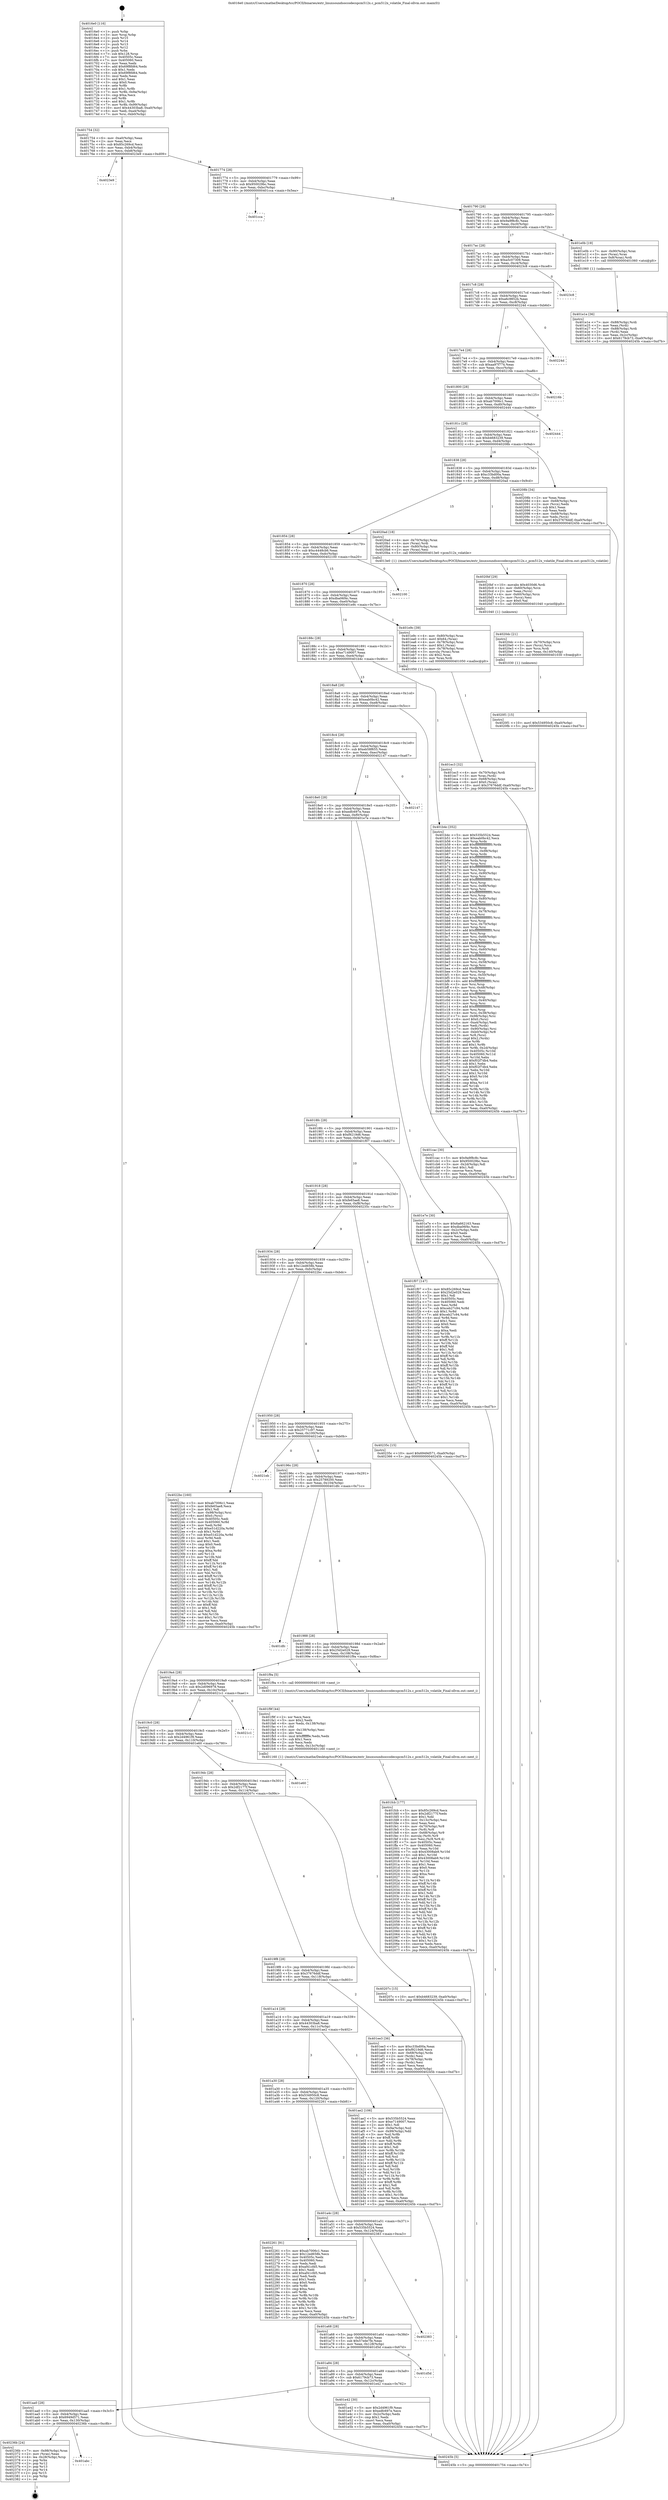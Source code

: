 digraph "0x4016e0" {
  label = "0x4016e0 (/mnt/c/Users/mathe/Desktop/tcc/POCII/binaries/extr_linuxsoundsoccodecspcm512x.c_pcm512x_volatile_Final-ollvm.out::main(0))"
  labelloc = "t"
  node[shape=record]

  Entry [label="",width=0.3,height=0.3,shape=circle,fillcolor=black,style=filled]
  "0x401754" [label="{
     0x401754 [32]\l
     | [instrs]\l
     &nbsp;&nbsp;0x401754 \<+6\>: mov -0xa0(%rbp),%eax\l
     &nbsp;&nbsp;0x40175a \<+2\>: mov %eax,%ecx\l
     &nbsp;&nbsp;0x40175c \<+6\>: sub $0x85c269cd,%ecx\l
     &nbsp;&nbsp;0x401762 \<+6\>: mov %eax,-0xb4(%rbp)\l
     &nbsp;&nbsp;0x401768 \<+6\>: mov %ecx,-0xb8(%rbp)\l
     &nbsp;&nbsp;0x40176e \<+6\>: je 00000000004023e9 \<main+0xd09\>\l
  }"]
  "0x4023e9" [label="{
     0x4023e9\l
  }", style=dashed]
  "0x401774" [label="{
     0x401774 [28]\l
     | [instrs]\l
     &nbsp;&nbsp;0x401774 \<+5\>: jmp 0000000000401779 \<main+0x99\>\l
     &nbsp;&nbsp;0x401779 \<+6\>: mov -0xb4(%rbp),%eax\l
     &nbsp;&nbsp;0x40177f \<+5\>: sub $0x950029bc,%eax\l
     &nbsp;&nbsp;0x401784 \<+6\>: mov %eax,-0xbc(%rbp)\l
     &nbsp;&nbsp;0x40178a \<+6\>: je 0000000000401cca \<main+0x5ea\>\l
  }"]
  Exit [label="",width=0.3,height=0.3,shape=circle,fillcolor=black,style=filled,peripheries=2]
  "0x401cca" [label="{
     0x401cca\l
  }", style=dashed]
  "0x401790" [label="{
     0x401790 [28]\l
     | [instrs]\l
     &nbsp;&nbsp;0x401790 \<+5\>: jmp 0000000000401795 \<main+0xb5\>\l
     &nbsp;&nbsp;0x401795 \<+6\>: mov -0xb4(%rbp),%eax\l
     &nbsp;&nbsp;0x40179b \<+5\>: sub $0x9a9f8c8c,%eax\l
     &nbsp;&nbsp;0x4017a0 \<+6\>: mov %eax,-0xc0(%rbp)\l
     &nbsp;&nbsp;0x4017a6 \<+6\>: je 0000000000401e0b \<main+0x72b\>\l
  }"]
  "0x401abc" [label="{
     0x401abc\l
  }", style=dashed]
  "0x401e0b" [label="{
     0x401e0b [19]\l
     | [instrs]\l
     &nbsp;&nbsp;0x401e0b \<+7\>: mov -0x90(%rbp),%rax\l
     &nbsp;&nbsp;0x401e12 \<+3\>: mov (%rax),%rax\l
     &nbsp;&nbsp;0x401e15 \<+4\>: mov 0x8(%rax),%rdi\l
     &nbsp;&nbsp;0x401e19 \<+5\>: call 0000000000401060 \<atoi@plt\>\l
     | [calls]\l
     &nbsp;&nbsp;0x401060 \{1\} (unknown)\l
  }"]
  "0x4017ac" [label="{
     0x4017ac [28]\l
     | [instrs]\l
     &nbsp;&nbsp;0x4017ac \<+5\>: jmp 00000000004017b1 \<main+0xd1\>\l
     &nbsp;&nbsp;0x4017b1 \<+6\>: mov -0xb4(%rbp),%eax\l
     &nbsp;&nbsp;0x4017b7 \<+5\>: sub $0xa5c07309,%eax\l
     &nbsp;&nbsp;0x4017bc \<+6\>: mov %eax,-0xc4(%rbp)\l
     &nbsp;&nbsp;0x4017c2 \<+6\>: je 00000000004023c8 \<main+0xce8\>\l
  }"]
  "0x40236b" [label="{
     0x40236b [24]\l
     | [instrs]\l
     &nbsp;&nbsp;0x40236b \<+7\>: mov -0x98(%rbp),%rax\l
     &nbsp;&nbsp;0x402372 \<+2\>: mov (%rax),%eax\l
     &nbsp;&nbsp;0x402374 \<+4\>: lea -0x28(%rbp),%rsp\l
     &nbsp;&nbsp;0x402378 \<+1\>: pop %rbx\l
     &nbsp;&nbsp;0x402379 \<+2\>: pop %r12\l
     &nbsp;&nbsp;0x40237b \<+2\>: pop %r13\l
     &nbsp;&nbsp;0x40237d \<+2\>: pop %r14\l
     &nbsp;&nbsp;0x40237f \<+2\>: pop %r15\l
     &nbsp;&nbsp;0x402381 \<+1\>: pop %rbp\l
     &nbsp;&nbsp;0x402382 \<+1\>: ret\l
  }"]
  "0x4023c8" [label="{
     0x4023c8\l
  }", style=dashed]
  "0x4017c8" [label="{
     0x4017c8 [28]\l
     | [instrs]\l
     &nbsp;&nbsp;0x4017c8 \<+5\>: jmp 00000000004017cd \<main+0xed\>\l
     &nbsp;&nbsp;0x4017cd \<+6\>: mov -0xb4(%rbp),%eax\l
     &nbsp;&nbsp;0x4017d3 \<+5\>: sub $0xa6c9852b,%eax\l
     &nbsp;&nbsp;0x4017d8 \<+6\>: mov %eax,-0xc8(%rbp)\l
     &nbsp;&nbsp;0x4017de \<+6\>: je 000000000040224d \<main+0xb6d\>\l
  }"]
  "0x4020f1" [label="{
     0x4020f1 [15]\l
     | [instrs]\l
     &nbsp;&nbsp;0x4020f1 \<+10\>: movl $0x534950c8,-0xa0(%rbp)\l
     &nbsp;&nbsp;0x4020fb \<+5\>: jmp 000000000040245b \<main+0xd7b\>\l
  }"]
  "0x40224d" [label="{
     0x40224d\l
  }", style=dashed]
  "0x4017e4" [label="{
     0x4017e4 [28]\l
     | [instrs]\l
     &nbsp;&nbsp;0x4017e4 \<+5\>: jmp 00000000004017e9 \<main+0x109\>\l
     &nbsp;&nbsp;0x4017e9 \<+6\>: mov -0xb4(%rbp),%eax\l
     &nbsp;&nbsp;0x4017ef \<+5\>: sub $0xaa97f774,%eax\l
     &nbsp;&nbsp;0x4017f4 \<+6\>: mov %eax,-0xcc(%rbp)\l
     &nbsp;&nbsp;0x4017fa \<+6\>: je 000000000040216b \<main+0xa8b\>\l
  }"]
  "0x4020dc" [label="{
     0x4020dc [21]\l
     | [instrs]\l
     &nbsp;&nbsp;0x4020dc \<+4\>: mov -0x70(%rbp),%rcx\l
     &nbsp;&nbsp;0x4020e0 \<+3\>: mov (%rcx),%rcx\l
     &nbsp;&nbsp;0x4020e3 \<+3\>: mov %rcx,%rdi\l
     &nbsp;&nbsp;0x4020e6 \<+6\>: mov %eax,-0x140(%rbp)\l
     &nbsp;&nbsp;0x4020ec \<+5\>: call 0000000000401030 \<free@plt\>\l
     | [calls]\l
     &nbsp;&nbsp;0x401030 \{1\} (unknown)\l
  }"]
  "0x40216b" [label="{
     0x40216b\l
  }", style=dashed]
  "0x401800" [label="{
     0x401800 [28]\l
     | [instrs]\l
     &nbsp;&nbsp;0x401800 \<+5\>: jmp 0000000000401805 \<main+0x125\>\l
     &nbsp;&nbsp;0x401805 \<+6\>: mov -0xb4(%rbp),%eax\l
     &nbsp;&nbsp;0x40180b \<+5\>: sub $0xab7006c1,%eax\l
     &nbsp;&nbsp;0x401810 \<+6\>: mov %eax,-0xd0(%rbp)\l
     &nbsp;&nbsp;0x401816 \<+6\>: je 0000000000402444 \<main+0xd64\>\l
  }"]
  "0x4020bf" [label="{
     0x4020bf [29]\l
     | [instrs]\l
     &nbsp;&nbsp;0x4020bf \<+10\>: movabs $0x4030d6,%rdi\l
     &nbsp;&nbsp;0x4020c9 \<+4\>: mov -0x60(%rbp),%rcx\l
     &nbsp;&nbsp;0x4020cd \<+2\>: mov %eax,(%rcx)\l
     &nbsp;&nbsp;0x4020cf \<+4\>: mov -0x60(%rbp),%rcx\l
     &nbsp;&nbsp;0x4020d3 \<+2\>: mov (%rcx),%esi\l
     &nbsp;&nbsp;0x4020d5 \<+2\>: mov $0x0,%al\l
     &nbsp;&nbsp;0x4020d7 \<+5\>: call 0000000000401040 \<printf@plt\>\l
     | [calls]\l
     &nbsp;&nbsp;0x401040 \{1\} (unknown)\l
  }"]
  "0x402444" [label="{
     0x402444\l
  }", style=dashed]
  "0x40181c" [label="{
     0x40181c [28]\l
     | [instrs]\l
     &nbsp;&nbsp;0x40181c \<+5\>: jmp 0000000000401821 \<main+0x141\>\l
     &nbsp;&nbsp;0x401821 \<+6\>: mov -0xb4(%rbp),%eax\l
     &nbsp;&nbsp;0x401827 \<+5\>: sub $0xb4683239,%eax\l
     &nbsp;&nbsp;0x40182c \<+6\>: mov %eax,-0xd4(%rbp)\l
     &nbsp;&nbsp;0x401832 \<+6\>: je 000000000040208b \<main+0x9ab\>\l
  }"]
  "0x401fcb" [label="{
     0x401fcb [177]\l
     | [instrs]\l
     &nbsp;&nbsp;0x401fcb \<+5\>: mov $0x85c269cd,%ecx\l
     &nbsp;&nbsp;0x401fd0 \<+5\>: mov $0x2df2177f,%edx\l
     &nbsp;&nbsp;0x401fd5 \<+3\>: mov $0x1,%dil\l
     &nbsp;&nbsp;0x401fd8 \<+6\>: mov -0x13c(%rbp),%esi\l
     &nbsp;&nbsp;0x401fde \<+3\>: imul %eax,%esi\l
     &nbsp;&nbsp;0x401fe1 \<+4\>: mov -0x70(%rbp),%r8\l
     &nbsp;&nbsp;0x401fe5 \<+3\>: mov (%r8),%r8\l
     &nbsp;&nbsp;0x401fe8 \<+4\>: mov -0x68(%rbp),%r9\l
     &nbsp;&nbsp;0x401fec \<+3\>: movslq (%r9),%r9\l
     &nbsp;&nbsp;0x401fef \<+4\>: mov %esi,(%r8,%r9,4)\l
     &nbsp;&nbsp;0x401ff3 \<+7\>: mov 0x40505c,%eax\l
     &nbsp;&nbsp;0x401ffa \<+7\>: mov 0x405060,%esi\l
     &nbsp;&nbsp;0x402001 \<+3\>: mov %eax,%r10d\l
     &nbsp;&nbsp;0x402004 \<+7\>: sub $0x43008ab9,%r10d\l
     &nbsp;&nbsp;0x40200b \<+4\>: sub $0x1,%r10d\l
     &nbsp;&nbsp;0x40200f \<+7\>: add $0x43008ab9,%r10d\l
     &nbsp;&nbsp;0x402016 \<+4\>: imul %r10d,%eax\l
     &nbsp;&nbsp;0x40201a \<+3\>: and $0x1,%eax\l
     &nbsp;&nbsp;0x40201d \<+3\>: cmp $0x0,%eax\l
     &nbsp;&nbsp;0x402020 \<+4\>: sete %r11b\l
     &nbsp;&nbsp;0x402024 \<+3\>: cmp $0xa,%esi\l
     &nbsp;&nbsp;0x402027 \<+3\>: setl %bl\l
     &nbsp;&nbsp;0x40202a \<+3\>: mov %r11b,%r14b\l
     &nbsp;&nbsp;0x40202d \<+4\>: xor $0xff,%r14b\l
     &nbsp;&nbsp;0x402031 \<+3\>: mov %bl,%r15b\l
     &nbsp;&nbsp;0x402034 \<+4\>: xor $0xff,%r15b\l
     &nbsp;&nbsp;0x402038 \<+4\>: xor $0x1,%dil\l
     &nbsp;&nbsp;0x40203c \<+3\>: mov %r14b,%r12b\l
     &nbsp;&nbsp;0x40203f \<+4\>: and $0xff,%r12b\l
     &nbsp;&nbsp;0x402043 \<+3\>: and %dil,%r11b\l
     &nbsp;&nbsp;0x402046 \<+3\>: mov %r15b,%r13b\l
     &nbsp;&nbsp;0x402049 \<+4\>: and $0xff,%r13b\l
     &nbsp;&nbsp;0x40204d \<+3\>: and %dil,%bl\l
     &nbsp;&nbsp;0x402050 \<+3\>: or %r11b,%r12b\l
     &nbsp;&nbsp;0x402053 \<+3\>: or %bl,%r13b\l
     &nbsp;&nbsp;0x402056 \<+3\>: xor %r13b,%r12b\l
     &nbsp;&nbsp;0x402059 \<+3\>: or %r15b,%r14b\l
     &nbsp;&nbsp;0x40205c \<+4\>: xor $0xff,%r14b\l
     &nbsp;&nbsp;0x402060 \<+4\>: or $0x1,%dil\l
     &nbsp;&nbsp;0x402064 \<+3\>: and %dil,%r14b\l
     &nbsp;&nbsp;0x402067 \<+3\>: or %r14b,%r12b\l
     &nbsp;&nbsp;0x40206a \<+4\>: test $0x1,%r12b\l
     &nbsp;&nbsp;0x40206e \<+3\>: cmovne %edx,%ecx\l
     &nbsp;&nbsp;0x402071 \<+6\>: mov %ecx,-0xa0(%rbp)\l
     &nbsp;&nbsp;0x402077 \<+5\>: jmp 000000000040245b \<main+0xd7b\>\l
  }"]
  "0x40208b" [label="{
     0x40208b [34]\l
     | [instrs]\l
     &nbsp;&nbsp;0x40208b \<+2\>: xor %eax,%eax\l
     &nbsp;&nbsp;0x40208d \<+4\>: mov -0x68(%rbp),%rcx\l
     &nbsp;&nbsp;0x402091 \<+2\>: mov (%rcx),%edx\l
     &nbsp;&nbsp;0x402093 \<+3\>: sub $0x1,%eax\l
     &nbsp;&nbsp;0x402096 \<+2\>: sub %eax,%edx\l
     &nbsp;&nbsp;0x402098 \<+4\>: mov -0x68(%rbp),%rcx\l
     &nbsp;&nbsp;0x40209c \<+2\>: mov %edx,(%rcx)\l
     &nbsp;&nbsp;0x40209e \<+10\>: movl $0x37676ddf,-0xa0(%rbp)\l
     &nbsp;&nbsp;0x4020a8 \<+5\>: jmp 000000000040245b \<main+0xd7b\>\l
  }"]
  "0x401838" [label="{
     0x401838 [28]\l
     | [instrs]\l
     &nbsp;&nbsp;0x401838 \<+5\>: jmp 000000000040183d \<main+0x15d\>\l
     &nbsp;&nbsp;0x40183d \<+6\>: mov -0xb4(%rbp),%eax\l
     &nbsp;&nbsp;0x401843 \<+5\>: sub $0xc33bd00a,%eax\l
     &nbsp;&nbsp;0x401848 \<+6\>: mov %eax,-0xd8(%rbp)\l
     &nbsp;&nbsp;0x40184e \<+6\>: je 00000000004020ad \<main+0x9cd\>\l
  }"]
  "0x401f9f" [label="{
     0x401f9f [44]\l
     | [instrs]\l
     &nbsp;&nbsp;0x401f9f \<+2\>: xor %ecx,%ecx\l
     &nbsp;&nbsp;0x401fa1 \<+5\>: mov $0x2,%edx\l
     &nbsp;&nbsp;0x401fa6 \<+6\>: mov %edx,-0x138(%rbp)\l
     &nbsp;&nbsp;0x401fac \<+1\>: cltd\l
     &nbsp;&nbsp;0x401fad \<+6\>: mov -0x138(%rbp),%esi\l
     &nbsp;&nbsp;0x401fb3 \<+2\>: idiv %esi\l
     &nbsp;&nbsp;0x401fb5 \<+6\>: imul $0xfffffffe,%edx,%edx\l
     &nbsp;&nbsp;0x401fbb \<+3\>: sub $0x1,%ecx\l
     &nbsp;&nbsp;0x401fbe \<+2\>: sub %ecx,%edx\l
     &nbsp;&nbsp;0x401fc0 \<+6\>: mov %edx,-0x13c(%rbp)\l
     &nbsp;&nbsp;0x401fc6 \<+5\>: call 0000000000401160 \<next_i\>\l
     | [calls]\l
     &nbsp;&nbsp;0x401160 \{1\} (/mnt/c/Users/mathe/Desktop/tcc/POCII/binaries/extr_linuxsoundsoccodecspcm512x.c_pcm512x_volatile_Final-ollvm.out::next_i)\l
  }"]
  "0x4020ad" [label="{
     0x4020ad [18]\l
     | [instrs]\l
     &nbsp;&nbsp;0x4020ad \<+4\>: mov -0x70(%rbp),%rax\l
     &nbsp;&nbsp;0x4020b1 \<+3\>: mov (%rax),%rdi\l
     &nbsp;&nbsp;0x4020b4 \<+4\>: mov -0x80(%rbp),%rax\l
     &nbsp;&nbsp;0x4020b8 \<+2\>: mov (%rax),%esi\l
     &nbsp;&nbsp;0x4020ba \<+5\>: call 00000000004013e0 \<pcm512x_volatile\>\l
     | [calls]\l
     &nbsp;&nbsp;0x4013e0 \{1\} (/mnt/c/Users/mathe/Desktop/tcc/POCII/binaries/extr_linuxsoundsoccodecspcm512x.c_pcm512x_volatile_Final-ollvm.out::pcm512x_volatile)\l
  }"]
  "0x401854" [label="{
     0x401854 [28]\l
     | [instrs]\l
     &nbsp;&nbsp;0x401854 \<+5\>: jmp 0000000000401859 \<main+0x179\>\l
     &nbsp;&nbsp;0x401859 \<+6\>: mov -0xb4(%rbp),%eax\l
     &nbsp;&nbsp;0x40185f \<+5\>: sub $0xc4448cb6,%eax\l
     &nbsp;&nbsp;0x401864 \<+6\>: mov %eax,-0xdc(%rbp)\l
     &nbsp;&nbsp;0x40186a \<+6\>: je 0000000000402100 \<main+0xa20\>\l
  }"]
  "0x401ec3" [label="{
     0x401ec3 [32]\l
     | [instrs]\l
     &nbsp;&nbsp;0x401ec3 \<+4\>: mov -0x70(%rbp),%rdi\l
     &nbsp;&nbsp;0x401ec7 \<+3\>: mov %rax,(%rdi)\l
     &nbsp;&nbsp;0x401eca \<+4\>: mov -0x68(%rbp),%rax\l
     &nbsp;&nbsp;0x401ece \<+6\>: movl $0x0,(%rax)\l
     &nbsp;&nbsp;0x401ed4 \<+10\>: movl $0x37676ddf,-0xa0(%rbp)\l
     &nbsp;&nbsp;0x401ede \<+5\>: jmp 000000000040245b \<main+0xd7b\>\l
  }"]
  "0x402100" [label="{
     0x402100\l
  }", style=dashed]
  "0x401870" [label="{
     0x401870 [28]\l
     | [instrs]\l
     &nbsp;&nbsp;0x401870 \<+5\>: jmp 0000000000401875 \<main+0x195\>\l
     &nbsp;&nbsp;0x401875 \<+6\>: mov -0xb4(%rbp),%eax\l
     &nbsp;&nbsp;0x40187b \<+5\>: sub $0xdba06f4c,%eax\l
     &nbsp;&nbsp;0x401880 \<+6\>: mov %eax,-0xe0(%rbp)\l
     &nbsp;&nbsp;0x401886 \<+6\>: je 0000000000401e9c \<main+0x7bc\>\l
  }"]
  "0x401aa0" [label="{
     0x401aa0 [28]\l
     | [instrs]\l
     &nbsp;&nbsp;0x401aa0 \<+5\>: jmp 0000000000401aa5 \<main+0x3c5\>\l
     &nbsp;&nbsp;0x401aa5 \<+6\>: mov -0xb4(%rbp),%eax\l
     &nbsp;&nbsp;0x401aab \<+5\>: sub $0x6949d571,%eax\l
     &nbsp;&nbsp;0x401ab0 \<+6\>: mov %eax,-0x130(%rbp)\l
     &nbsp;&nbsp;0x401ab6 \<+6\>: je 000000000040236b \<main+0xc8b\>\l
  }"]
  "0x401e9c" [label="{
     0x401e9c [39]\l
     | [instrs]\l
     &nbsp;&nbsp;0x401e9c \<+4\>: mov -0x80(%rbp),%rax\l
     &nbsp;&nbsp;0x401ea0 \<+6\>: movl $0x64,(%rax)\l
     &nbsp;&nbsp;0x401ea6 \<+4\>: mov -0x78(%rbp),%rax\l
     &nbsp;&nbsp;0x401eaa \<+6\>: movl $0x1,(%rax)\l
     &nbsp;&nbsp;0x401eb0 \<+4\>: mov -0x78(%rbp),%rax\l
     &nbsp;&nbsp;0x401eb4 \<+3\>: movslq (%rax),%rax\l
     &nbsp;&nbsp;0x401eb7 \<+4\>: shl $0x2,%rax\l
     &nbsp;&nbsp;0x401ebb \<+3\>: mov %rax,%rdi\l
     &nbsp;&nbsp;0x401ebe \<+5\>: call 0000000000401050 \<malloc@plt\>\l
     | [calls]\l
     &nbsp;&nbsp;0x401050 \{1\} (unknown)\l
  }"]
  "0x40188c" [label="{
     0x40188c [28]\l
     | [instrs]\l
     &nbsp;&nbsp;0x40188c \<+5\>: jmp 0000000000401891 \<main+0x1b1\>\l
     &nbsp;&nbsp;0x401891 \<+6\>: mov -0xb4(%rbp),%eax\l
     &nbsp;&nbsp;0x401897 \<+5\>: sub $0xe7149007,%eax\l
     &nbsp;&nbsp;0x40189c \<+6\>: mov %eax,-0xe4(%rbp)\l
     &nbsp;&nbsp;0x4018a2 \<+6\>: je 0000000000401b4c \<main+0x46c\>\l
  }"]
  "0x401e42" [label="{
     0x401e42 [30]\l
     | [instrs]\l
     &nbsp;&nbsp;0x401e42 \<+5\>: mov $0x2d4961f9,%eax\l
     &nbsp;&nbsp;0x401e47 \<+5\>: mov $0xedfc697e,%ecx\l
     &nbsp;&nbsp;0x401e4c \<+3\>: mov -0x2c(%rbp),%edx\l
     &nbsp;&nbsp;0x401e4f \<+3\>: cmp $0x1,%edx\l
     &nbsp;&nbsp;0x401e52 \<+3\>: cmovl %ecx,%eax\l
     &nbsp;&nbsp;0x401e55 \<+6\>: mov %eax,-0xa0(%rbp)\l
     &nbsp;&nbsp;0x401e5b \<+5\>: jmp 000000000040245b \<main+0xd7b\>\l
  }"]
  "0x401b4c" [label="{
     0x401b4c [352]\l
     | [instrs]\l
     &nbsp;&nbsp;0x401b4c \<+5\>: mov $0x535b5524,%eax\l
     &nbsp;&nbsp;0x401b51 \<+5\>: mov $0xeab0bc42,%ecx\l
     &nbsp;&nbsp;0x401b56 \<+3\>: mov %rsp,%rdx\l
     &nbsp;&nbsp;0x401b59 \<+4\>: add $0xfffffffffffffff0,%rdx\l
     &nbsp;&nbsp;0x401b5d \<+3\>: mov %rdx,%rsp\l
     &nbsp;&nbsp;0x401b60 \<+7\>: mov %rdx,-0x98(%rbp)\l
     &nbsp;&nbsp;0x401b67 \<+3\>: mov %rsp,%rdx\l
     &nbsp;&nbsp;0x401b6a \<+4\>: add $0xfffffffffffffff0,%rdx\l
     &nbsp;&nbsp;0x401b6e \<+3\>: mov %rdx,%rsp\l
     &nbsp;&nbsp;0x401b71 \<+3\>: mov %rsp,%rsi\l
     &nbsp;&nbsp;0x401b74 \<+4\>: add $0xfffffffffffffff0,%rsi\l
     &nbsp;&nbsp;0x401b78 \<+3\>: mov %rsi,%rsp\l
     &nbsp;&nbsp;0x401b7b \<+7\>: mov %rsi,-0x90(%rbp)\l
     &nbsp;&nbsp;0x401b82 \<+3\>: mov %rsp,%rsi\l
     &nbsp;&nbsp;0x401b85 \<+4\>: add $0xfffffffffffffff0,%rsi\l
     &nbsp;&nbsp;0x401b89 \<+3\>: mov %rsi,%rsp\l
     &nbsp;&nbsp;0x401b8c \<+7\>: mov %rsi,-0x88(%rbp)\l
     &nbsp;&nbsp;0x401b93 \<+3\>: mov %rsp,%rsi\l
     &nbsp;&nbsp;0x401b96 \<+4\>: add $0xfffffffffffffff0,%rsi\l
     &nbsp;&nbsp;0x401b9a \<+3\>: mov %rsi,%rsp\l
     &nbsp;&nbsp;0x401b9d \<+4\>: mov %rsi,-0x80(%rbp)\l
     &nbsp;&nbsp;0x401ba1 \<+3\>: mov %rsp,%rsi\l
     &nbsp;&nbsp;0x401ba4 \<+4\>: add $0xfffffffffffffff0,%rsi\l
     &nbsp;&nbsp;0x401ba8 \<+3\>: mov %rsi,%rsp\l
     &nbsp;&nbsp;0x401bab \<+4\>: mov %rsi,-0x78(%rbp)\l
     &nbsp;&nbsp;0x401baf \<+3\>: mov %rsp,%rsi\l
     &nbsp;&nbsp;0x401bb2 \<+4\>: add $0xfffffffffffffff0,%rsi\l
     &nbsp;&nbsp;0x401bb6 \<+3\>: mov %rsi,%rsp\l
     &nbsp;&nbsp;0x401bb9 \<+4\>: mov %rsi,-0x70(%rbp)\l
     &nbsp;&nbsp;0x401bbd \<+3\>: mov %rsp,%rsi\l
     &nbsp;&nbsp;0x401bc0 \<+4\>: add $0xfffffffffffffff0,%rsi\l
     &nbsp;&nbsp;0x401bc4 \<+3\>: mov %rsi,%rsp\l
     &nbsp;&nbsp;0x401bc7 \<+4\>: mov %rsi,-0x68(%rbp)\l
     &nbsp;&nbsp;0x401bcb \<+3\>: mov %rsp,%rsi\l
     &nbsp;&nbsp;0x401bce \<+4\>: add $0xfffffffffffffff0,%rsi\l
     &nbsp;&nbsp;0x401bd2 \<+3\>: mov %rsi,%rsp\l
     &nbsp;&nbsp;0x401bd5 \<+4\>: mov %rsi,-0x60(%rbp)\l
     &nbsp;&nbsp;0x401bd9 \<+3\>: mov %rsp,%rsi\l
     &nbsp;&nbsp;0x401bdc \<+4\>: add $0xfffffffffffffff0,%rsi\l
     &nbsp;&nbsp;0x401be0 \<+3\>: mov %rsi,%rsp\l
     &nbsp;&nbsp;0x401be3 \<+4\>: mov %rsi,-0x58(%rbp)\l
     &nbsp;&nbsp;0x401be7 \<+3\>: mov %rsp,%rsi\l
     &nbsp;&nbsp;0x401bea \<+4\>: add $0xfffffffffffffff0,%rsi\l
     &nbsp;&nbsp;0x401bee \<+3\>: mov %rsi,%rsp\l
     &nbsp;&nbsp;0x401bf1 \<+4\>: mov %rsi,-0x50(%rbp)\l
     &nbsp;&nbsp;0x401bf5 \<+3\>: mov %rsp,%rsi\l
     &nbsp;&nbsp;0x401bf8 \<+4\>: add $0xfffffffffffffff0,%rsi\l
     &nbsp;&nbsp;0x401bfc \<+3\>: mov %rsi,%rsp\l
     &nbsp;&nbsp;0x401bff \<+4\>: mov %rsi,-0x48(%rbp)\l
     &nbsp;&nbsp;0x401c03 \<+3\>: mov %rsp,%rsi\l
     &nbsp;&nbsp;0x401c06 \<+4\>: add $0xfffffffffffffff0,%rsi\l
     &nbsp;&nbsp;0x401c0a \<+3\>: mov %rsi,%rsp\l
     &nbsp;&nbsp;0x401c0d \<+4\>: mov %rsi,-0x40(%rbp)\l
     &nbsp;&nbsp;0x401c11 \<+3\>: mov %rsp,%rsi\l
     &nbsp;&nbsp;0x401c14 \<+4\>: add $0xfffffffffffffff0,%rsi\l
     &nbsp;&nbsp;0x401c18 \<+3\>: mov %rsi,%rsp\l
     &nbsp;&nbsp;0x401c1b \<+4\>: mov %rsi,-0x38(%rbp)\l
     &nbsp;&nbsp;0x401c1f \<+7\>: mov -0x98(%rbp),%rsi\l
     &nbsp;&nbsp;0x401c26 \<+6\>: movl $0x0,(%rsi)\l
     &nbsp;&nbsp;0x401c2c \<+6\>: mov -0xa4(%rbp),%edi\l
     &nbsp;&nbsp;0x401c32 \<+2\>: mov %edi,(%rdx)\l
     &nbsp;&nbsp;0x401c34 \<+7\>: mov -0x90(%rbp),%rsi\l
     &nbsp;&nbsp;0x401c3b \<+7\>: mov -0xb0(%rbp),%r8\l
     &nbsp;&nbsp;0x401c42 \<+3\>: mov %r8,(%rsi)\l
     &nbsp;&nbsp;0x401c45 \<+3\>: cmpl $0x2,(%rdx)\l
     &nbsp;&nbsp;0x401c48 \<+4\>: setne %r9b\l
     &nbsp;&nbsp;0x401c4c \<+4\>: and $0x1,%r9b\l
     &nbsp;&nbsp;0x401c50 \<+4\>: mov %r9b,-0x2d(%rbp)\l
     &nbsp;&nbsp;0x401c54 \<+8\>: mov 0x40505c,%r10d\l
     &nbsp;&nbsp;0x401c5c \<+8\>: mov 0x405060,%r11d\l
     &nbsp;&nbsp;0x401c64 \<+3\>: mov %r10d,%ebx\l
     &nbsp;&nbsp;0x401c67 \<+6\>: add $0xf02f7db4,%ebx\l
     &nbsp;&nbsp;0x401c6d \<+3\>: sub $0x1,%ebx\l
     &nbsp;&nbsp;0x401c70 \<+6\>: sub $0xf02f7db4,%ebx\l
     &nbsp;&nbsp;0x401c76 \<+4\>: imul %ebx,%r10d\l
     &nbsp;&nbsp;0x401c7a \<+4\>: and $0x1,%r10d\l
     &nbsp;&nbsp;0x401c7e \<+4\>: cmp $0x0,%r10d\l
     &nbsp;&nbsp;0x401c82 \<+4\>: sete %r9b\l
     &nbsp;&nbsp;0x401c86 \<+4\>: cmp $0xa,%r11d\l
     &nbsp;&nbsp;0x401c8a \<+4\>: setl %r14b\l
     &nbsp;&nbsp;0x401c8e \<+3\>: mov %r9b,%r15b\l
     &nbsp;&nbsp;0x401c91 \<+3\>: and %r14b,%r15b\l
     &nbsp;&nbsp;0x401c94 \<+3\>: xor %r14b,%r9b\l
     &nbsp;&nbsp;0x401c97 \<+3\>: or %r9b,%r15b\l
     &nbsp;&nbsp;0x401c9a \<+4\>: test $0x1,%r15b\l
     &nbsp;&nbsp;0x401c9e \<+3\>: cmovne %ecx,%eax\l
     &nbsp;&nbsp;0x401ca1 \<+6\>: mov %eax,-0xa0(%rbp)\l
     &nbsp;&nbsp;0x401ca7 \<+5\>: jmp 000000000040245b \<main+0xd7b\>\l
  }"]
  "0x4018a8" [label="{
     0x4018a8 [28]\l
     | [instrs]\l
     &nbsp;&nbsp;0x4018a8 \<+5\>: jmp 00000000004018ad \<main+0x1cd\>\l
     &nbsp;&nbsp;0x4018ad \<+6\>: mov -0xb4(%rbp),%eax\l
     &nbsp;&nbsp;0x4018b3 \<+5\>: sub $0xeab0bc42,%eax\l
     &nbsp;&nbsp;0x4018b8 \<+6\>: mov %eax,-0xe8(%rbp)\l
     &nbsp;&nbsp;0x4018be \<+6\>: je 0000000000401cac \<main+0x5cc\>\l
  }"]
  "0x401a84" [label="{
     0x401a84 [28]\l
     | [instrs]\l
     &nbsp;&nbsp;0x401a84 \<+5\>: jmp 0000000000401a89 \<main+0x3a9\>\l
     &nbsp;&nbsp;0x401a89 \<+6\>: mov -0xb4(%rbp),%eax\l
     &nbsp;&nbsp;0x401a8f \<+5\>: sub $0x6179cb73,%eax\l
     &nbsp;&nbsp;0x401a94 \<+6\>: mov %eax,-0x12c(%rbp)\l
     &nbsp;&nbsp;0x401a9a \<+6\>: je 0000000000401e42 \<main+0x762\>\l
  }"]
  "0x401cac" [label="{
     0x401cac [30]\l
     | [instrs]\l
     &nbsp;&nbsp;0x401cac \<+5\>: mov $0x9a9f8c8c,%eax\l
     &nbsp;&nbsp;0x401cb1 \<+5\>: mov $0x950029bc,%ecx\l
     &nbsp;&nbsp;0x401cb6 \<+3\>: mov -0x2d(%rbp),%dl\l
     &nbsp;&nbsp;0x401cb9 \<+3\>: test $0x1,%dl\l
     &nbsp;&nbsp;0x401cbc \<+3\>: cmovne %ecx,%eax\l
     &nbsp;&nbsp;0x401cbf \<+6\>: mov %eax,-0xa0(%rbp)\l
     &nbsp;&nbsp;0x401cc5 \<+5\>: jmp 000000000040245b \<main+0xd7b\>\l
  }"]
  "0x4018c4" [label="{
     0x4018c4 [28]\l
     | [instrs]\l
     &nbsp;&nbsp;0x4018c4 \<+5\>: jmp 00000000004018c9 \<main+0x1e9\>\l
     &nbsp;&nbsp;0x4018c9 \<+6\>: mov -0xb4(%rbp),%eax\l
     &nbsp;&nbsp;0x4018cf \<+5\>: sub $0xeb58f655,%eax\l
     &nbsp;&nbsp;0x4018d4 \<+6\>: mov %eax,-0xec(%rbp)\l
     &nbsp;&nbsp;0x4018da \<+6\>: je 0000000000402147 \<main+0xa67\>\l
  }"]
  "0x401d5d" [label="{
     0x401d5d\l
  }", style=dashed]
  "0x402147" [label="{
     0x402147\l
  }", style=dashed]
  "0x4018e0" [label="{
     0x4018e0 [28]\l
     | [instrs]\l
     &nbsp;&nbsp;0x4018e0 \<+5\>: jmp 00000000004018e5 \<main+0x205\>\l
     &nbsp;&nbsp;0x4018e5 \<+6\>: mov -0xb4(%rbp),%eax\l
     &nbsp;&nbsp;0x4018eb \<+5\>: sub $0xedfc697e,%eax\l
     &nbsp;&nbsp;0x4018f0 \<+6\>: mov %eax,-0xf0(%rbp)\l
     &nbsp;&nbsp;0x4018f6 \<+6\>: je 0000000000401e7e \<main+0x79e\>\l
  }"]
  "0x401a68" [label="{
     0x401a68 [28]\l
     | [instrs]\l
     &nbsp;&nbsp;0x401a68 \<+5\>: jmp 0000000000401a6d \<main+0x38d\>\l
     &nbsp;&nbsp;0x401a6d \<+6\>: mov -0xb4(%rbp),%eax\l
     &nbsp;&nbsp;0x401a73 \<+5\>: sub $0x57ede7fe,%eax\l
     &nbsp;&nbsp;0x401a78 \<+6\>: mov %eax,-0x128(%rbp)\l
     &nbsp;&nbsp;0x401a7e \<+6\>: je 0000000000401d5d \<main+0x67d\>\l
  }"]
  "0x401e7e" [label="{
     0x401e7e [30]\l
     | [instrs]\l
     &nbsp;&nbsp;0x401e7e \<+5\>: mov $0x6a662163,%eax\l
     &nbsp;&nbsp;0x401e83 \<+5\>: mov $0xdba06f4c,%ecx\l
     &nbsp;&nbsp;0x401e88 \<+3\>: mov -0x2c(%rbp),%edx\l
     &nbsp;&nbsp;0x401e8b \<+3\>: cmp $0x0,%edx\l
     &nbsp;&nbsp;0x401e8e \<+3\>: cmove %ecx,%eax\l
     &nbsp;&nbsp;0x401e91 \<+6\>: mov %eax,-0xa0(%rbp)\l
     &nbsp;&nbsp;0x401e97 \<+5\>: jmp 000000000040245b \<main+0xd7b\>\l
  }"]
  "0x4018fc" [label="{
     0x4018fc [28]\l
     | [instrs]\l
     &nbsp;&nbsp;0x4018fc \<+5\>: jmp 0000000000401901 \<main+0x221\>\l
     &nbsp;&nbsp;0x401901 \<+6\>: mov -0xb4(%rbp),%eax\l
     &nbsp;&nbsp;0x401907 \<+5\>: sub $0xf9219d6,%eax\l
     &nbsp;&nbsp;0x40190c \<+6\>: mov %eax,-0xf4(%rbp)\l
     &nbsp;&nbsp;0x401912 \<+6\>: je 0000000000401f07 \<main+0x827\>\l
  }"]
  "0x402383" [label="{
     0x402383\l
  }", style=dashed]
  "0x401f07" [label="{
     0x401f07 [147]\l
     | [instrs]\l
     &nbsp;&nbsp;0x401f07 \<+5\>: mov $0x85c269cd,%eax\l
     &nbsp;&nbsp;0x401f0c \<+5\>: mov $0x25d2e029,%ecx\l
     &nbsp;&nbsp;0x401f11 \<+2\>: mov $0x1,%dl\l
     &nbsp;&nbsp;0x401f13 \<+7\>: mov 0x40505c,%esi\l
     &nbsp;&nbsp;0x401f1a \<+7\>: mov 0x405060,%edi\l
     &nbsp;&nbsp;0x401f21 \<+3\>: mov %esi,%r8d\l
     &nbsp;&nbsp;0x401f24 \<+7\>: sub $0xceb27c94,%r8d\l
     &nbsp;&nbsp;0x401f2b \<+4\>: sub $0x1,%r8d\l
     &nbsp;&nbsp;0x401f2f \<+7\>: add $0xceb27c94,%r8d\l
     &nbsp;&nbsp;0x401f36 \<+4\>: imul %r8d,%esi\l
     &nbsp;&nbsp;0x401f3a \<+3\>: and $0x1,%esi\l
     &nbsp;&nbsp;0x401f3d \<+3\>: cmp $0x0,%esi\l
     &nbsp;&nbsp;0x401f40 \<+4\>: sete %r9b\l
     &nbsp;&nbsp;0x401f44 \<+3\>: cmp $0xa,%edi\l
     &nbsp;&nbsp;0x401f47 \<+4\>: setl %r10b\l
     &nbsp;&nbsp;0x401f4b \<+3\>: mov %r9b,%r11b\l
     &nbsp;&nbsp;0x401f4e \<+4\>: xor $0xff,%r11b\l
     &nbsp;&nbsp;0x401f52 \<+3\>: mov %r10b,%bl\l
     &nbsp;&nbsp;0x401f55 \<+3\>: xor $0xff,%bl\l
     &nbsp;&nbsp;0x401f58 \<+3\>: xor $0x1,%dl\l
     &nbsp;&nbsp;0x401f5b \<+3\>: mov %r11b,%r14b\l
     &nbsp;&nbsp;0x401f5e \<+4\>: and $0xff,%r14b\l
     &nbsp;&nbsp;0x401f62 \<+3\>: and %dl,%r9b\l
     &nbsp;&nbsp;0x401f65 \<+3\>: mov %bl,%r15b\l
     &nbsp;&nbsp;0x401f68 \<+4\>: and $0xff,%r15b\l
     &nbsp;&nbsp;0x401f6c \<+3\>: and %dl,%r10b\l
     &nbsp;&nbsp;0x401f6f \<+3\>: or %r9b,%r14b\l
     &nbsp;&nbsp;0x401f72 \<+3\>: or %r10b,%r15b\l
     &nbsp;&nbsp;0x401f75 \<+3\>: xor %r15b,%r14b\l
     &nbsp;&nbsp;0x401f78 \<+3\>: or %bl,%r11b\l
     &nbsp;&nbsp;0x401f7b \<+4\>: xor $0xff,%r11b\l
     &nbsp;&nbsp;0x401f7f \<+3\>: or $0x1,%dl\l
     &nbsp;&nbsp;0x401f82 \<+3\>: and %dl,%r11b\l
     &nbsp;&nbsp;0x401f85 \<+3\>: or %r11b,%r14b\l
     &nbsp;&nbsp;0x401f88 \<+4\>: test $0x1,%r14b\l
     &nbsp;&nbsp;0x401f8c \<+3\>: cmovne %ecx,%eax\l
     &nbsp;&nbsp;0x401f8f \<+6\>: mov %eax,-0xa0(%rbp)\l
     &nbsp;&nbsp;0x401f95 \<+5\>: jmp 000000000040245b \<main+0xd7b\>\l
  }"]
  "0x401918" [label="{
     0x401918 [28]\l
     | [instrs]\l
     &nbsp;&nbsp;0x401918 \<+5\>: jmp 000000000040191d \<main+0x23d\>\l
     &nbsp;&nbsp;0x40191d \<+6\>: mov -0xb4(%rbp),%eax\l
     &nbsp;&nbsp;0x401923 \<+5\>: sub $0xfe65ae8,%eax\l
     &nbsp;&nbsp;0x401928 \<+6\>: mov %eax,-0xf8(%rbp)\l
     &nbsp;&nbsp;0x40192e \<+6\>: je 000000000040235c \<main+0xc7c\>\l
  }"]
  "0x401a4c" [label="{
     0x401a4c [28]\l
     | [instrs]\l
     &nbsp;&nbsp;0x401a4c \<+5\>: jmp 0000000000401a51 \<main+0x371\>\l
     &nbsp;&nbsp;0x401a51 \<+6\>: mov -0xb4(%rbp),%eax\l
     &nbsp;&nbsp;0x401a57 \<+5\>: sub $0x535b5524,%eax\l
     &nbsp;&nbsp;0x401a5c \<+6\>: mov %eax,-0x124(%rbp)\l
     &nbsp;&nbsp;0x401a62 \<+6\>: je 0000000000402383 \<main+0xca3\>\l
  }"]
  "0x40235c" [label="{
     0x40235c [15]\l
     | [instrs]\l
     &nbsp;&nbsp;0x40235c \<+10\>: movl $0x6949d571,-0xa0(%rbp)\l
     &nbsp;&nbsp;0x402366 \<+5\>: jmp 000000000040245b \<main+0xd7b\>\l
  }"]
  "0x401934" [label="{
     0x401934 [28]\l
     | [instrs]\l
     &nbsp;&nbsp;0x401934 \<+5\>: jmp 0000000000401939 \<main+0x259\>\l
     &nbsp;&nbsp;0x401939 \<+6\>: mov -0xb4(%rbp),%eax\l
     &nbsp;&nbsp;0x40193f \<+5\>: sub $0x12ed658b,%eax\l
     &nbsp;&nbsp;0x401944 \<+6\>: mov %eax,-0xfc(%rbp)\l
     &nbsp;&nbsp;0x40194a \<+6\>: je 00000000004022bc \<main+0xbdc\>\l
  }"]
  "0x402261" [label="{
     0x402261 [91]\l
     | [instrs]\l
     &nbsp;&nbsp;0x402261 \<+5\>: mov $0xab7006c1,%eax\l
     &nbsp;&nbsp;0x402266 \<+5\>: mov $0x12ed658b,%ecx\l
     &nbsp;&nbsp;0x40226b \<+7\>: mov 0x40505c,%edx\l
     &nbsp;&nbsp;0x402272 \<+7\>: mov 0x405060,%esi\l
     &nbsp;&nbsp;0x402279 \<+2\>: mov %edx,%edi\l
     &nbsp;&nbsp;0x40227b \<+6\>: sub $0xaf41cfd5,%edi\l
     &nbsp;&nbsp;0x402281 \<+3\>: sub $0x1,%edi\l
     &nbsp;&nbsp;0x402284 \<+6\>: add $0xaf41cfd5,%edi\l
     &nbsp;&nbsp;0x40228a \<+3\>: imul %edi,%edx\l
     &nbsp;&nbsp;0x40228d \<+3\>: and $0x1,%edx\l
     &nbsp;&nbsp;0x402290 \<+3\>: cmp $0x0,%edx\l
     &nbsp;&nbsp;0x402293 \<+4\>: sete %r8b\l
     &nbsp;&nbsp;0x402297 \<+3\>: cmp $0xa,%esi\l
     &nbsp;&nbsp;0x40229a \<+4\>: setl %r9b\l
     &nbsp;&nbsp;0x40229e \<+3\>: mov %r8b,%r10b\l
     &nbsp;&nbsp;0x4022a1 \<+3\>: and %r9b,%r10b\l
     &nbsp;&nbsp;0x4022a4 \<+3\>: xor %r9b,%r8b\l
     &nbsp;&nbsp;0x4022a7 \<+3\>: or %r8b,%r10b\l
     &nbsp;&nbsp;0x4022aa \<+4\>: test $0x1,%r10b\l
     &nbsp;&nbsp;0x4022ae \<+3\>: cmovne %ecx,%eax\l
     &nbsp;&nbsp;0x4022b1 \<+6\>: mov %eax,-0xa0(%rbp)\l
     &nbsp;&nbsp;0x4022b7 \<+5\>: jmp 000000000040245b \<main+0xd7b\>\l
  }"]
  "0x4022bc" [label="{
     0x4022bc [160]\l
     | [instrs]\l
     &nbsp;&nbsp;0x4022bc \<+5\>: mov $0xab7006c1,%eax\l
     &nbsp;&nbsp;0x4022c1 \<+5\>: mov $0xfe65ae8,%ecx\l
     &nbsp;&nbsp;0x4022c6 \<+2\>: mov $0x1,%dl\l
     &nbsp;&nbsp;0x4022c8 \<+7\>: mov -0x98(%rbp),%rsi\l
     &nbsp;&nbsp;0x4022cf \<+6\>: movl $0x0,(%rsi)\l
     &nbsp;&nbsp;0x4022d5 \<+7\>: mov 0x40505c,%edi\l
     &nbsp;&nbsp;0x4022dc \<+8\>: mov 0x405060,%r8d\l
     &nbsp;&nbsp;0x4022e4 \<+3\>: mov %edi,%r9d\l
     &nbsp;&nbsp;0x4022e7 \<+7\>: add $0xe51d220a,%r9d\l
     &nbsp;&nbsp;0x4022ee \<+4\>: sub $0x1,%r9d\l
     &nbsp;&nbsp;0x4022f2 \<+7\>: sub $0xe51d220a,%r9d\l
     &nbsp;&nbsp;0x4022f9 \<+4\>: imul %r9d,%edi\l
     &nbsp;&nbsp;0x4022fd \<+3\>: and $0x1,%edi\l
     &nbsp;&nbsp;0x402300 \<+3\>: cmp $0x0,%edi\l
     &nbsp;&nbsp;0x402303 \<+4\>: sete %r10b\l
     &nbsp;&nbsp;0x402307 \<+4\>: cmp $0xa,%r8d\l
     &nbsp;&nbsp;0x40230b \<+4\>: setl %r11b\l
     &nbsp;&nbsp;0x40230f \<+3\>: mov %r10b,%bl\l
     &nbsp;&nbsp;0x402312 \<+3\>: xor $0xff,%bl\l
     &nbsp;&nbsp;0x402315 \<+3\>: mov %r11b,%r14b\l
     &nbsp;&nbsp;0x402318 \<+4\>: xor $0xff,%r14b\l
     &nbsp;&nbsp;0x40231c \<+3\>: xor $0x1,%dl\l
     &nbsp;&nbsp;0x40231f \<+3\>: mov %bl,%r15b\l
     &nbsp;&nbsp;0x402322 \<+4\>: and $0xff,%r15b\l
     &nbsp;&nbsp;0x402326 \<+3\>: and %dl,%r10b\l
     &nbsp;&nbsp;0x402329 \<+3\>: mov %r14b,%r12b\l
     &nbsp;&nbsp;0x40232c \<+4\>: and $0xff,%r12b\l
     &nbsp;&nbsp;0x402330 \<+3\>: and %dl,%r11b\l
     &nbsp;&nbsp;0x402333 \<+3\>: or %r10b,%r15b\l
     &nbsp;&nbsp;0x402336 \<+3\>: or %r11b,%r12b\l
     &nbsp;&nbsp;0x402339 \<+3\>: xor %r12b,%r15b\l
     &nbsp;&nbsp;0x40233c \<+3\>: or %r14b,%bl\l
     &nbsp;&nbsp;0x40233f \<+3\>: xor $0xff,%bl\l
     &nbsp;&nbsp;0x402342 \<+3\>: or $0x1,%dl\l
     &nbsp;&nbsp;0x402345 \<+2\>: and %dl,%bl\l
     &nbsp;&nbsp;0x402347 \<+3\>: or %bl,%r15b\l
     &nbsp;&nbsp;0x40234a \<+4\>: test $0x1,%r15b\l
     &nbsp;&nbsp;0x40234e \<+3\>: cmovne %ecx,%eax\l
     &nbsp;&nbsp;0x402351 \<+6\>: mov %eax,-0xa0(%rbp)\l
     &nbsp;&nbsp;0x402357 \<+5\>: jmp 000000000040245b \<main+0xd7b\>\l
  }"]
  "0x401950" [label="{
     0x401950 [28]\l
     | [instrs]\l
     &nbsp;&nbsp;0x401950 \<+5\>: jmp 0000000000401955 \<main+0x275\>\l
     &nbsp;&nbsp;0x401955 \<+6\>: mov -0xb4(%rbp),%eax\l
     &nbsp;&nbsp;0x40195b \<+5\>: sub $0x25771c97,%eax\l
     &nbsp;&nbsp;0x401960 \<+6\>: mov %eax,-0x100(%rbp)\l
     &nbsp;&nbsp;0x401966 \<+6\>: je 00000000004021eb \<main+0xb0b\>\l
  }"]
  "0x401e1e" [label="{
     0x401e1e [36]\l
     | [instrs]\l
     &nbsp;&nbsp;0x401e1e \<+7\>: mov -0x88(%rbp),%rdi\l
     &nbsp;&nbsp;0x401e25 \<+2\>: mov %eax,(%rdi)\l
     &nbsp;&nbsp;0x401e27 \<+7\>: mov -0x88(%rbp),%rdi\l
     &nbsp;&nbsp;0x401e2e \<+2\>: mov (%rdi),%eax\l
     &nbsp;&nbsp;0x401e30 \<+3\>: mov %eax,-0x2c(%rbp)\l
     &nbsp;&nbsp;0x401e33 \<+10\>: movl $0x6179cb73,-0xa0(%rbp)\l
     &nbsp;&nbsp;0x401e3d \<+5\>: jmp 000000000040245b \<main+0xd7b\>\l
  }"]
  "0x4021eb" [label="{
     0x4021eb\l
  }", style=dashed]
  "0x40196c" [label="{
     0x40196c [28]\l
     | [instrs]\l
     &nbsp;&nbsp;0x40196c \<+5\>: jmp 0000000000401971 \<main+0x291\>\l
     &nbsp;&nbsp;0x401971 \<+6\>: mov -0xb4(%rbp),%eax\l
     &nbsp;&nbsp;0x401977 \<+5\>: sub $0x25789200,%eax\l
     &nbsp;&nbsp;0x40197c \<+6\>: mov %eax,-0x104(%rbp)\l
     &nbsp;&nbsp;0x401982 \<+6\>: je 0000000000401dfc \<main+0x71c\>\l
  }"]
  "0x4016e0" [label="{
     0x4016e0 [116]\l
     | [instrs]\l
     &nbsp;&nbsp;0x4016e0 \<+1\>: push %rbp\l
     &nbsp;&nbsp;0x4016e1 \<+3\>: mov %rsp,%rbp\l
     &nbsp;&nbsp;0x4016e4 \<+2\>: push %r15\l
     &nbsp;&nbsp;0x4016e6 \<+2\>: push %r14\l
     &nbsp;&nbsp;0x4016e8 \<+2\>: push %r13\l
     &nbsp;&nbsp;0x4016ea \<+2\>: push %r12\l
     &nbsp;&nbsp;0x4016ec \<+1\>: push %rbx\l
     &nbsp;&nbsp;0x4016ed \<+7\>: sub $0x128,%rsp\l
     &nbsp;&nbsp;0x4016f4 \<+7\>: mov 0x40505c,%eax\l
     &nbsp;&nbsp;0x4016fb \<+7\>: mov 0x405060,%ecx\l
     &nbsp;&nbsp;0x401702 \<+2\>: mov %eax,%edx\l
     &nbsp;&nbsp;0x401704 \<+6\>: add $0x69f8fd64,%edx\l
     &nbsp;&nbsp;0x40170a \<+3\>: sub $0x1,%edx\l
     &nbsp;&nbsp;0x40170d \<+6\>: sub $0x69f8fd64,%edx\l
     &nbsp;&nbsp;0x401713 \<+3\>: imul %edx,%eax\l
     &nbsp;&nbsp;0x401716 \<+3\>: and $0x1,%eax\l
     &nbsp;&nbsp;0x401719 \<+3\>: cmp $0x0,%eax\l
     &nbsp;&nbsp;0x40171c \<+4\>: sete %r8b\l
     &nbsp;&nbsp;0x401720 \<+4\>: and $0x1,%r8b\l
     &nbsp;&nbsp;0x401724 \<+7\>: mov %r8b,-0x9a(%rbp)\l
     &nbsp;&nbsp;0x40172b \<+3\>: cmp $0xa,%ecx\l
     &nbsp;&nbsp;0x40172e \<+4\>: setl %r8b\l
     &nbsp;&nbsp;0x401732 \<+4\>: and $0x1,%r8b\l
     &nbsp;&nbsp;0x401736 \<+7\>: mov %r8b,-0x99(%rbp)\l
     &nbsp;&nbsp;0x40173d \<+10\>: movl $0x44303ba8,-0xa0(%rbp)\l
     &nbsp;&nbsp;0x401747 \<+6\>: mov %edi,-0xa4(%rbp)\l
     &nbsp;&nbsp;0x40174d \<+7\>: mov %rsi,-0xb0(%rbp)\l
  }"]
  "0x401dfc" [label="{
     0x401dfc\l
  }", style=dashed]
  "0x401988" [label="{
     0x401988 [28]\l
     | [instrs]\l
     &nbsp;&nbsp;0x401988 \<+5\>: jmp 000000000040198d \<main+0x2ad\>\l
     &nbsp;&nbsp;0x40198d \<+6\>: mov -0xb4(%rbp),%eax\l
     &nbsp;&nbsp;0x401993 \<+5\>: sub $0x25d2e029,%eax\l
     &nbsp;&nbsp;0x401998 \<+6\>: mov %eax,-0x108(%rbp)\l
     &nbsp;&nbsp;0x40199e \<+6\>: je 0000000000401f9a \<main+0x8ba\>\l
  }"]
  "0x40245b" [label="{
     0x40245b [5]\l
     | [instrs]\l
     &nbsp;&nbsp;0x40245b \<+5\>: jmp 0000000000401754 \<main+0x74\>\l
  }"]
  "0x401f9a" [label="{
     0x401f9a [5]\l
     | [instrs]\l
     &nbsp;&nbsp;0x401f9a \<+5\>: call 0000000000401160 \<next_i\>\l
     | [calls]\l
     &nbsp;&nbsp;0x401160 \{1\} (/mnt/c/Users/mathe/Desktop/tcc/POCII/binaries/extr_linuxsoundsoccodecspcm512x.c_pcm512x_volatile_Final-ollvm.out::next_i)\l
  }"]
  "0x4019a4" [label="{
     0x4019a4 [28]\l
     | [instrs]\l
     &nbsp;&nbsp;0x4019a4 \<+5\>: jmp 00000000004019a9 \<main+0x2c9\>\l
     &nbsp;&nbsp;0x4019a9 \<+6\>: mov -0xb4(%rbp),%eax\l
     &nbsp;&nbsp;0x4019af \<+5\>: sub $0x2d096978,%eax\l
     &nbsp;&nbsp;0x4019b4 \<+6\>: mov %eax,-0x10c(%rbp)\l
     &nbsp;&nbsp;0x4019ba \<+6\>: je 00000000004021c1 \<main+0xae1\>\l
  }"]
  "0x401a30" [label="{
     0x401a30 [28]\l
     | [instrs]\l
     &nbsp;&nbsp;0x401a30 \<+5\>: jmp 0000000000401a35 \<main+0x355\>\l
     &nbsp;&nbsp;0x401a35 \<+6\>: mov -0xb4(%rbp),%eax\l
     &nbsp;&nbsp;0x401a3b \<+5\>: sub $0x534950c8,%eax\l
     &nbsp;&nbsp;0x401a40 \<+6\>: mov %eax,-0x120(%rbp)\l
     &nbsp;&nbsp;0x401a46 \<+6\>: je 0000000000402261 \<main+0xb81\>\l
  }"]
  "0x4021c1" [label="{
     0x4021c1\l
  }", style=dashed]
  "0x4019c0" [label="{
     0x4019c0 [28]\l
     | [instrs]\l
     &nbsp;&nbsp;0x4019c0 \<+5\>: jmp 00000000004019c5 \<main+0x2e5\>\l
     &nbsp;&nbsp;0x4019c5 \<+6\>: mov -0xb4(%rbp),%eax\l
     &nbsp;&nbsp;0x4019cb \<+5\>: sub $0x2d4961f9,%eax\l
     &nbsp;&nbsp;0x4019d0 \<+6\>: mov %eax,-0x110(%rbp)\l
     &nbsp;&nbsp;0x4019d6 \<+6\>: je 0000000000401e60 \<main+0x780\>\l
  }"]
  "0x401ae2" [label="{
     0x401ae2 [106]\l
     | [instrs]\l
     &nbsp;&nbsp;0x401ae2 \<+5\>: mov $0x535b5524,%eax\l
     &nbsp;&nbsp;0x401ae7 \<+5\>: mov $0xe7149007,%ecx\l
     &nbsp;&nbsp;0x401aec \<+2\>: mov $0x1,%dl\l
     &nbsp;&nbsp;0x401aee \<+7\>: mov -0x9a(%rbp),%sil\l
     &nbsp;&nbsp;0x401af5 \<+7\>: mov -0x99(%rbp),%dil\l
     &nbsp;&nbsp;0x401afc \<+3\>: mov %sil,%r8b\l
     &nbsp;&nbsp;0x401aff \<+4\>: xor $0xff,%r8b\l
     &nbsp;&nbsp;0x401b03 \<+3\>: mov %dil,%r9b\l
     &nbsp;&nbsp;0x401b06 \<+4\>: xor $0xff,%r9b\l
     &nbsp;&nbsp;0x401b0a \<+3\>: xor $0x1,%dl\l
     &nbsp;&nbsp;0x401b0d \<+3\>: mov %r8b,%r10b\l
     &nbsp;&nbsp;0x401b10 \<+4\>: and $0xff,%r10b\l
     &nbsp;&nbsp;0x401b14 \<+3\>: and %dl,%sil\l
     &nbsp;&nbsp;0x401b17 \<+3\>: mov %r9b,%r11b\l
     &nbsp;&nbsp;0x401b1a \<+4\>: and $0xff,%r11b\l
     &nbsp;&nbsp;0x401b1e \<+3\>: and %dl,%dil\l
     &nbsp;&nbsp;0x401b21 \<+3\>: or %sil,%r10b\l
     &nbsp;&nbsp;0x401b24 \<+3\>: or %dil,%r11b\l
     &nbsp;&nbsp;0x401b27 \<+3\>: xor %r11b,%r10b\l
     &nbsp;&nbsp;0x401b2a \<+3\>: or %r9b,%r8b\l
     &nbsp;&nbsp;0x401b2d \<+4\>: xor $0xff,%r8b\l
     &nbsp;&nbsp;0x401b31 \<+3\>: or $0x1,%dl\l
     &nbsp;&nbsp;0x401b34 \<+3\>: and %dl,%r8b\l
     &nbsp;&nbsp;0x401b37 \<+3\>: or %r8b,%r10b\l
     &nbsp;&nbsp;0x401b3a \<+4\>: test $0x1,%r10b\l
     &nbsp;&nbsp;0x401b3e \<+3\>: cmovne %ecx,%eax\l
     &nbsp;&nbsp;0x401b41 \<+6\>: mov %eax,-0xa0(%rbp)\l
     &nbsp;&nbsp;0x401b47 \<+5\>: jmp 000000000040245b \<main+0xd7b\>\l
  }"]
  "0x401e60" [label="{
     0x401e60\l
  }", style=dashed]
  "0x4019dc" [label="{
     0x4019dc [28]\l
     | [instrs]\l
     &nbsp;&nbsp;0x4019dc \<+5\>: jmp 00000000004019e1 \<main+0x301\>\l
     &nbsp;&nbsp;0x4019e1 \<+6\>: mov -0xb4(%rbp),%eax\l
     &nbsp;&nbsp;0x4019e7 \<+5\>: sub $0x2df2177f,%eax\l
     &nbsp;&nbsp;0x4019ec \<+6\>: mov %eax,-0x114(%rbp)\l
     &nbsp;&nbsp;0x4019f2 \<+6\>: je 000000000040207c \<main+0x99c\>\l
  }"]
  "0x401a14" [label="{
     0x401a14 [28]\l
     | [instrs]\l
     &nbsp;&nbsp;0x401a14 \<+5\>: jmp 0000000000401a19 \<main+0x339\>\l
     &nbsp;&nbsp;0x401a19 \<+6\>: mov -0xb4(%rbp),%eax\l
     &nbsp;&nbsp;0x401a1f \<+5\>: sub $0x44303ba8,%eax\l
     &nbsp;&nbsp;0x401a24 \<+6\>: mov %eax,-0x11c(%rbp)\l
     &nbsp;&nbsp;0x401a2a \<+6\>: je 0000000000401ae2 \<main+0x402\>\l
  }"]
  "0x40207c" [label="{
     0x40207c [15]\l
     | [instrs]\l
     &nbsp;&nbsp;0x40207c \<+10\>: movl $0xb4683239,-0xa0(%rbp)\l
     &nbsp;&nbsp;0x402086 \<+5\>: jmp 000000000040245b \<main+0xd7b\>\l
  }"]
  "0x4019f8" [label="{
     0x4019f8 [28]\l
     | [instrs]\l
     &nbsp;&nbsp;0x4019f8 \<+5\>: jmp 00000000004019fd \<main+0x31d\>\l
     &nbsp;&nbsp;0x4019fd \<+6\>: mov -0xb4(%rbp),%eax\l
     &nbsp;&nbsp;0x401a03 \<+5\>: sub $0x37676ddf,%eax\l
     &nbsp;&nbsp;0x401a08 \<+6\>: mov %eax,-0x118(%rbp)\l
     &nbsp;&nbsp;0x401a0e \<+6\>: je 0000000000401ee3 \<main+0x803\>\l
  }"]
  "0x401ee3" [label="{
     0x401ee3 [36]\l
     | [instrs]\l
     &nbsp;&nbsp;0x401ee3 \<+5\>: mov $0xc33bd00a,%eax\l
     &nbsp;&nbsp;0x401ee8 \<+5\>: mov $0xf9219d6,%ecx\l
     &nbsp;&nbsp;0x401eed \<+4\>: mov -0x68(%rbp),%rdx\l
     &nbsp;&nbsp;0x401ef1 \<+2\>: mov (%rdx),%esi\l
     &nbsp;&nbsp;0x401ef3 \<+4\>: mov -0x78(%rbp),%rdx\l
     &nbsp;&nbsp;0x401ef7 \<+2\>: cmp (%rdx),%esi\l
     &nbsp;&nbsp;0x401ef9 \<+3\>: cmovl %ecx,%eax\l
     &nbsp;&nbsp;0x401efc \<+6\>: mov %eax,-0xa0(%rbp)\l
     &nbsp;&nbsp;0x401f02 \<+5\>: jmp 000000000040245b \<main+0xd7b\>\l
  }"]
  Entry -> "0x4016e0" [label=" 1"]
  "0x401754" -> "0x4023e9" [label=" 0"]
  "0x401754" -> "0x401774" [label=" 18"]
  "0x40236b" -> Exit [label=" 1"]
  "0x401774" -> "0x401cca" [label=" 0"]
  "0x401774" -> "0x401790" [label=" 18"]
  "0x401aa0" -> "0x401abc" [label=" 0"]
  "0x401790" -> "0x401e0b" [label=" 1"]
  "0x401790" -> "0x4017ac" [label=" 17"]
  "0x401aa0" -> "0x40236b" [label=" 1"]
  "0x4017ac" -> "0x4023c8" [label=" 0"]
  "0x4017ac" -> "0x4017c8" [label=" 17"]
  "0x40235c" -> "0x40245b" [label=" 1"]
  "0x4017c8" -> "0x40224d" [label=" 0"]
  "0x4017c8" -> "0x4017e4" [label=" 17"]
  "0x4022bc" -> "0x40245b" [label=" 1"]
  "0x4017e4" -> "0x40216b" [label=" 0"]
  "0x4017e4" -> "0x401800" [label=" 17"]
  "0x402261" -> "0x40245b" [label=" 1"]
  "0x401800" -> "0x402444" [label=" 0"]
  "0x401800" -> "0x40181c" [label=" 17"]
  "0x4020f1" -> "0x40245b" [label=" 1"]
  "0x40181c" -> "0x40208b" [label=" 1"]
  "0x40181c" -> "0x401838" [label=" 16"]
  "0x4020dc" -> "0x4020f1" [label=" 1"]
  "0x401838" -> "0x4020ad" [label=" 1"]
  "0x401838" -> "0x401854" [label=" 15"]
  "0x4020bf" -> "0x4020dc" [label=" 1"]
  "0x401854" -> "0x402100" [label=" 0"]
  "0x401854" -> "0x401870" [label=" 15"]
  "0x4020ad" -> "0x4020bf" [label=" 1"]
  "0x401870" -> "0x401e9c" [label=" 1"]
  "0x401870" -> "0x40188c" [label=" 14"]
  "0x40208b" -> "0x40245b" [label=" 1"]
  "0x40188c" -> "0x401b4c" [label=" 1"]
  "0x40188c" -> "0x4018a8" [label=" 13"]
  "0x40207c" -> "0x40245b" [label=" 1"]
  "0x4018a8" -> "0x401cac" [label=" 1"]
  "0x4018a8" -> "0x4018c4" [label=" 12"]
  "0x401f9f" -> "0x401fcb" [label=" 1"]
  "0x4018c4" -> "0x402147" [label=" 0"]
  "0x4018c4" -> "0x4018e0" [label=" 12"]
  "0x401f9a" -> "0x401f9f" [label=" 1"]
  "0x4018e0" -> "0x401e7e" [label=" 1"]
  "0x4018e0" -> "0x4018fc" [label=" 11"]
  "0x401ee3" -> "0x40245b" [label=" 2"]
  "0x4018fc" -> "0x401f07" [label=" 1"]
  "0x4018fc" -> "0x401918" [label=" 10"]
  "0x401ec3" -> "0x40245b" [label=" 1"]
  "0x401918" -> "0x40235c" [label=" 1"]
  "0x401918" -> "0x401934" [label=" 9"]
  "0x401e7e" -> "0x40245b" [label=" 1"]
  "0x401934" -> "0x4022bc" [label=" 1"]
  "0x401934" -> "0x401950" [label=" 8"]
  "0x401e42" -> "0x40245b" [label=" 1"]
  "0x401950" -> "0x4021eb" [label=" 0"]
  "0x401950" -> "0x40196c" [label=" 8"]
  "0x401a84" -> "0x401e42" [label=" 1"]
  "0x40196c" -> "0x401dfc" [label=" 0"]
  "0x40196c" -> "0x401988" [label=" 8"]
  "0x401a68" -> "0x401a84" [label=" 2"]
  "0x401988" -> "0x401f9a" [label=" 1"]
  "0x401988" -> "0x4019a4" [label=" 7"]
  "0x401a68" -> "0x401d5d" [label=" 0"]
  "0x4019a4" -> "0x4021c1" [label=" 0"]
  "0x4019a4" -> "0x4019c0" [label=" 7"]
  "0x401f07" -> "0x40245b" [label=" 1"]
  "0x4019c0" -> "0x401e60" [label=" 0"]
  "0x4019c0" -> "0x4019dc" [label=" 7"]
  "0x401a4c" -> "0x401a68" [label=" 2"]
  "0x4019dc" -> "0x40207c" [label=" 1"]
  "0x4019dc" -> "0x4019f8" [label=" 6"]
  "0x401e9c" -> "0x401ec3" [label=" 1"]
  "0x4019f8" -> "0x401ee3" [label=" 2"]
  "0x4019f8" -> "0x401a14" [label=" 4"]
  "0x401a4c" -> "0x402383" [label=" 0"]
  "0x401a14" -> "0x401ae2" [label=" 1"]
  "0x401a14" -> "0x401a30" [label=" 3"]
  "0x401ae2" -> "0x40245b" [label=" 1"]
  "0x4016e0" -> "0x401754" [label=" 1"]
  "0x40245b" -> "0x401754" [label=" 17"]
  "0x401fcb" -> "0x40245b" [label=" 1"]
  "0x401b4c" -> "0x40245b" [label=" 1"]
  "0x401cac" -> "0x40245b" [label=" 1"]
  "0x401e0b" -> "0x401e1e" [label=" 1"]
  "0x401e1e" -> "0x40245b" [label=" 1"]
  "0x401a84" -> "0x401aa0" [label=" 1"]
  "0x401a30" -> "0x402261" [label=" 1"]
  "0x401a30" -> "0x401a4c" [label=" 2"]
}
